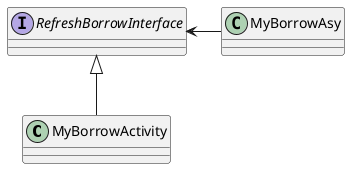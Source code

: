 @startuml

class MyBorrowActivity
interface RefreshBorrowInterface

RefreshBorrowInterface <|-- MyBorrowActivity

RefreshBorrowInterface <- MyBorrowAsy

@enduml
